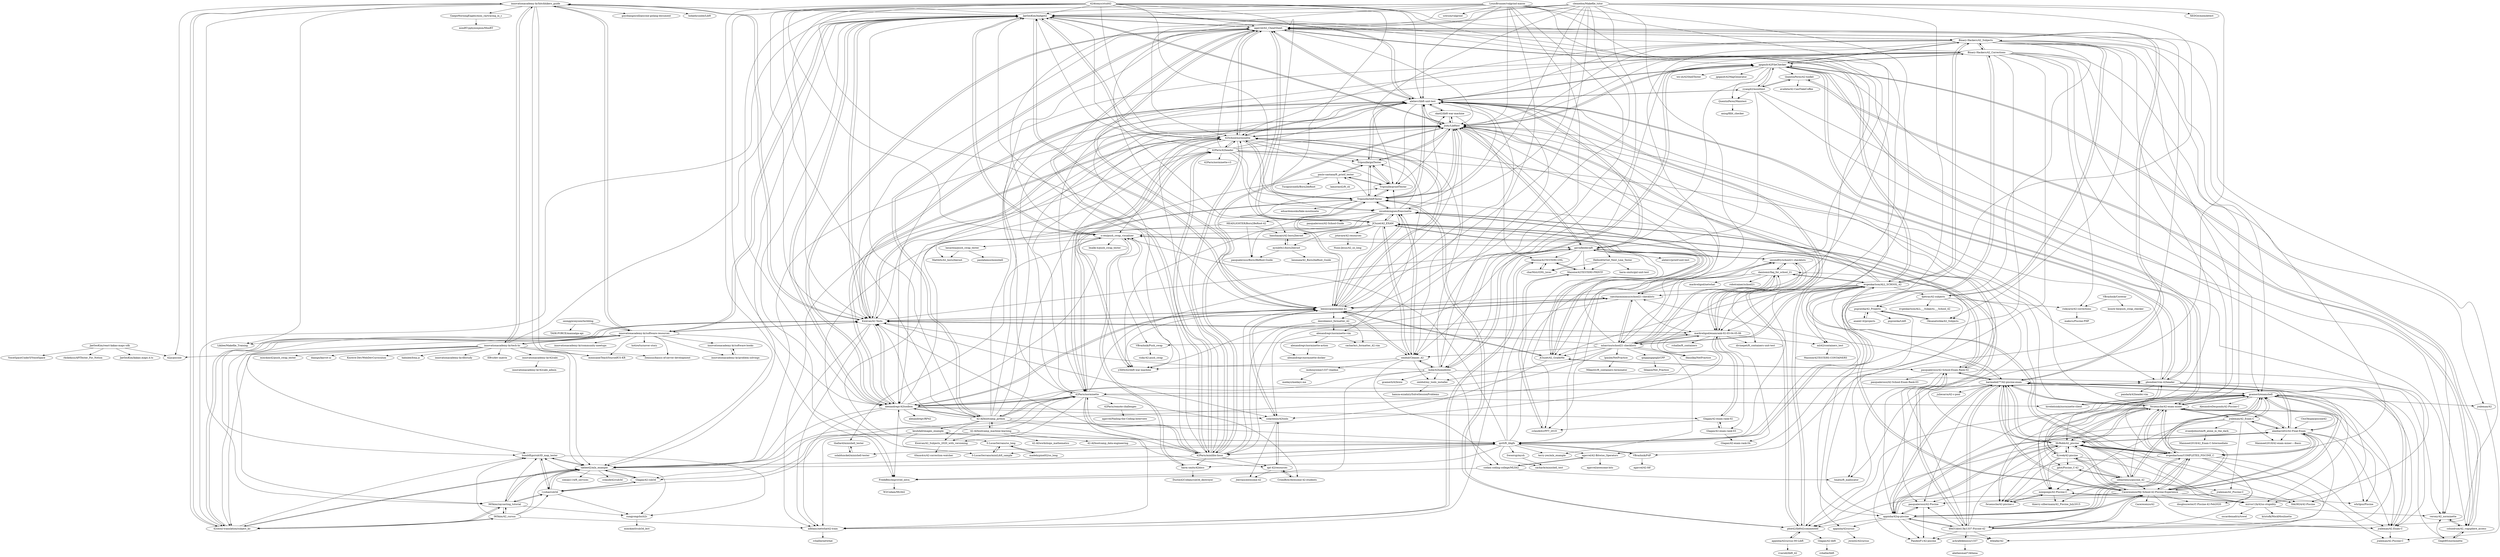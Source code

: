 digraph G {
"JaeSeoKim/react-kakao-maps-sdk" -> "JaeSeoKim/kakao.maps.d.ts"
"JaeSeoKim/react-kakao-maps-sdk" -> "42js/piscine"
"JaeSeoKim/react-kakao-maps-sdk" -> "VoiceSpaceUnder5/VoiceSpace"
"JaeSeoKim/react-kakao-maps-sdk" -> "rkskekzzz/APITester_For_Notion"
"Binary-Hackers/42_Subjects" -> "Binary-Hackers/42_Corrections"
"Binary-Hackers/42_Subjects" -> "agavrel/42_CheatSheet"
"Binary-Hackers/42_Subjects" -> "evgenkarlson/ALL_SCHOOL_42"
"Binary-Hackers/42_Subjects" -> "fpetras/42-subjects"
"Binary-Hackers/42_Subjects" -> "jgigault/42FileChecker"
"Binary-Hackers/42_Subjects" -> "psprawka/42_Projects"
"Binary-Hackers/42_Subjects" -> "Oksanatishka/42_Subjects"
"Binary-Hackers/42_Subjects" -> "alelievr/libft-unit-test"
"Binary-Hackers/42_Subjects" -> "gcamerli/examshell"
"Binary-Hackers/42_Subjects" -> "jtoty/Libftest"
"Binary-Hackers/42_Subjects" -> "fwuensche/42-exam-miner"
"Binary-Hackers/42_Subjects" -> "MrRobb/42_piscine"
"Binary-Hackers/42_Subjects" -> "42School/norminette"
"Binary-Hackers/42_Subjects" -> "evgenkarlson/COMPLETED_PISCINE_C"
"Binary-Hackers/42_Subjects" -> "qst0/ft_libgfx"
"Caceresenzo/My-School-42-Piscine-Experience" -> "barimehdi77/42-piscine-exam"
"Caceresenzo/My-School-42-Piscine-Experience" -> "alanbarrett2/42-Final-Exam"
"Caceresenzo/My-School-42-Piscine-Experience" -> "appinha/42sp-piscine"
"Caceresenzo/My-School-42-Piscine-Experience" -> "evgenkarlson/COMPLETED_PISCINE_C"
"Caceresenzo/My-School-42-Piscine-Experience" -> "gcamerli/examshell"
"Caceresenzo/My-School-42-Piscine-Experience" -> "fwuensche/42-exam-miner"
"Caceresenzo/My-School-42-Piscine-Experience" -> "MrRobb/42_piscine"
"Caceresenzo/My-School-42-Piscine-Experience" -> "48d31kh413k/1337-Piscine-42"
"Caceresenzo/My-School-42-Piscine-Experience" -> "whrlgus/Piscine"
"Caceresenzo/My-School-42-Piscine-Experience" -> "pasqualerossi/42-Piscine"
"Caceresenzo/My-School-42-Piscine-Experience" -> "Caceresenzo/42"
"Caceresenzo/My-School-42-Piscine-Experience" -> "docgloucester/C-Piscine-42-Feb2020"
"Caceresenzo/My-School-42-Piscine-Experience" -> "evgenkarlson/ALL_SCHOOL_42"
"Caceresenzo/My-School-42-Piscine-Experience" -> "jraleman/42.Exam-C"
"Caceresenzo/My-School-42-Piscine-Experience" -> "pbie42/libft42commented"
"JCluzet/42_EXAM" -> "pasqualerossi/42-School-Exam-Rank-02"
"JCluzet/42_EXAM" -> "JCluzet/42_GradeMe"
"JCluzet/42_EXAM" -> "xicodomingues/francinette"
"JCluzet/42_EXAM" -> "ombhd/Cleaner_42"
"JCluzet/42_EXAM" -> "agavrel/42_CheatSheet"
"JCluzet/42_EXAM" -> "leeoocca/awesome-42"
"JCluzet/42_EXAM" -> "jotavare/42-resources"
"JCluzet/42_EXAM" -> "ayoub0x1/born2beroot"
"JCluzet/42_EXAM" -> "mharriso/school21-checklists"
"JCluzet/42_EXAM" -> "hanshazairi/42-born2beroot"
"JCluzet/42_EXAM" -> "JaeSeoKim/badge42"
"JCluzet/42_EXAM" -> "48d31kh413k/1337-Piscine-42"
"JCluzet/42_EXAM" -> "S-LucasSerrano/miniLibX_sample"
"JCluzet/42_EXAM" -> "o-reo/push_swap_visualizer"
"JCluzet/42_EXAM" -> "Tripouille/printfTester"
"JCluzet/42_GradeMe" -> "JCluzet/42_EXAM"
"JCluzet/42_GradeMe" -> "xicodomingues/francinette"
"JCluzet/42_GradeMe" -> "leeoocca/awesome-42"
"JCluzet/42_GradeMe" -> "solareenlo/42tools"
"JCluzet/42_GradeMe" -> "pasqualerossi/42-School-Exam-Rank-02"
"S-LucasSerrano/miniLibX_sample" -> "S-LucasSerrano/so_long"
"evgenkarlson/ALL_SCHOOL_42" -> "evgenkarlson/COMPLETED_PISCINE_C"
"evgenkarlson/ALL_SCHOOL_42" -> "daniiomir/faq_for_school_21"
"evgenkarlson/ALL_SCHOOL_42" -> "leeoocca/awesome-42"
"evgenkarlson/ALL_SCHOOL_42" -> "Binary-Hackers/42_Subjects"
"evgenkarlson/ALL_SCHOOL_42" -> "agavrel/42_CheatSheet"
"evgenkarlson/ALL_SCHOOL_42" -> "markveligod/examrank-02-03-04-05-06"
"evgenkarlson/ALL_SCHOOL_42" -> "Caceresenzo/My-School-42-Piscine-Experience"
"evgenkarlson/ALL_SCHOOL_42" -> "mharriso/school21-checklists"
"evgenkarlson/ALL_SCHOOL_42" -> "barimehdi77/42-piscine-exam"
"evgenkarlson/ALL_SCHOOL_42" -> "fpetras/42-subjects"
"evgenkarlson/ALL_SCHOOL_42" -> "caecitasminimus/school21-checklists"
"evgenkarlson/ALL_SCHOOL_42" -> "appinha/42sp-piscine"
"evgenkarlson/ALL_SCHOOL_42" -> "alelievr/libft-unit-test"
"evgenkarlson/ALL_SCHOOL_42" -> "JCluzet/42_GradeMe"
"evgenkarlson/ALL_SCHOOL_42" -> "42School/norminette"
"evgenkarlson/COMPLETED_PISCINE_C" -> "evgenkarlson/ALL_SCHOOL_42"
"evgenkarlson/COMPLETED_PISCINE_C" -> "Caceresenzo/My-School-42-Piscine-Experience"
"evgenkarlson/COMPLETED_PISCINE_C" -> "appinha/42sp-piscine"
"evgenkarlson/COMPLETED_PISCINE_C" -> "jraleman/42.Exam-C"
"evgenkarlson/COMPLETED_PISCINE_C" -> "alanbarrett2/42-Final-Exam"
"evgenkarlson/COMPLETED_PISCINE_C" -> "barimehdi77/42-piscine-exam"
"evgenkarlson/COMPLETED_PISCINE_C" -> "MrRobb/42_piscine"
"evgenkarlson/COMPLETED_PISCINE_C" -> "fwuensche/42-exam-miner"
"evgenkarlson/COMPLETED_PISCINE_C" -> "PandeoF1/42-piscine"
"evgenkarlson/COMPLETED_PISCINE_C" -> "gcamerli/examshell"
"evgenkarlson/COMPLETED_PISCINE_C" -> "btleafar/42"
"evgenkarlson/COMPLETED_PISCINE_C" -> "pasqualerossi/42-Piscine"
"evgenkarlson/COMPLETED_PISCINE_C" -> "48d31kh413k/1337-Piscine-42"
"evgenkarlson/COMPLETED_PISCINE_C" -> "docgloucester/C-Piscine-42-Feb2020"
"evgenkarlson/COMPLETED_PISCINE_C" -> "daniiomir/faq_for_school_21"
"mharriso/school21-checklists" -> "markveligod/examrank-02-03-04-05-06"
"mharriso/school21-checklists" -> "o-reo/push_swap_visualizer"
"mharriso/school21-checklists" -> "ombhd/my_tools_installer"
"mharriso/school21-checklists" -> "caecitasminimus/school21-checklists"
"mharriso/school21-checklists" -> "daniiomir/faq_for_school_21"
"mharriso/school21-checklists" -> "qingqingqingli/CPP"
"mharriso/school21-checklists" -> "secondfry/school21-checklists"
"mharriso/school21-checklists" -> "ombhd/Cleaner_42"
"mharriso/school21-checklists" -> "alexandregv/42toolbox"
"mharriso/school21-checklists" -> "ifanzilka/NetPractice"
"mharriso/school21-checklists" -> "lpaube/NetPractice"
"mharriso/school21-checklists" -> "evgenkarlson/ALL_SCHOOL_42"
"mharriso/school21-checklists" -> "Kwevan/42-Tests"
"mharriso/school21-checklists" -> "terry-yes/mlx_example"
"mharriso/school21-checklists" -> "JCluzet/42_GradeMe"
"42-AI/bootcamp_python" -> "42-AI/bootcamp_machine-learning"
"42-AI/bootcamp_python" -> "alexandregv/42toolbox"
"42-AI/bootcamp_python" -> "42Paris/norminette"
"42-AI/bootcamp_python" -> "JaeSeoKim/badge42"
"42-AI/bootcamp_python" -> "Kwevan/42-Tests"
"42-AI/bootcamp_python" -> "agavrel/42_CheatSheet"
"42-AI/bootcamp_python" -> "Kwevan/42_Subjects_2020_with_versioning"
"42-AI/bootcamp_python" -> "jtoty/Libftest"
"42-AI/bootcamp_python" -> "markveligod/examrank-02-03-04-05-06"
"42-AI/bootcamp_python" -> "alelievr/libft-unit-test"
"42-AI/bootcamp_python" -> "42School/norminette"
"42-AI/bootcamp_python" -> "42Paris/minilibx-linux"
"42-AI/bootcamp_python" -> "keuhdall/images_example"
"42-AI/bootcamp_python" -> "qst0/ft_libgfx"
"42-AI/bootcamp_python" -> "Binary-Hackers/42_Corrections"
"agavrel/42_CheatSheet" -> "leeoocca/awesome-42"
"agavrel/42_CheatSheet" -> "42School/norminette"
"agavrel/42_CheatSheet" -> "JaeSeoKim/badge42"
"agavrel/42_CheatSheet" -> "alelievr/libft-unit-test"
"agavrel/42_CheatSheet" -> "jtoty/Libftest"
"agavrel/42_CheatSheet" -> "Kwevan/42-Tests"
"agavrel/42_CheatSheet" -> "alexandregv/42toolbox"
"agavrel/42_CheatSheet" -> "Binary-Hackers/42_Subjects"
"agavrel/42_CheatSheet" -> "evgenkarlson/ALL_SCHOOL_42"
"agavrel/42_CheatSheet" -> "JCluzet/42_EXAM"
"agavrel/42_CheatSheet" -> "42Paris/minilibx-linux"
"agavrel/42_CheatSheet" -> "barimehdi77/42-piscine-exam"
"agavrel/42_CheatSheet" -> "42Paris/norminette"
"agavrel/42_CheatSheet" -> "42-AI/bootcamp_python"
"agavrel/42_CheatSheet" -> "evgenkarlson/COMPLETED_PISCINE_C"
"hanshazairi/42-born2beroot" -> "ayoub0x1/born2beroot"
"LouisBrunner/valgrind-macos" -> "sowson/valgrind"
"LouisBrunner/valgrind-macos" -> "Kwevan/42-Tests"
"LouisBrunner/valgrind-macos" -> "jtoty/Libftest"
"LouisBrunner/valgrind-macos" -> "alexandregv/42toolbox"
"LouisBrunner/valgrind-macos" -> "JaeSeoKim/badge42"
"LouisBrunner/valgrind-macos" -> "alelievr/libft-unit-test"
"LouisBrunner/valgrind-macos" -> "42School/norminette"
"LouisBrunner/valgrind-macos" -> "mharriso/school21-checklists"
"LouisBrunner/valgrind-macos" -> "dawnbeen/c_formatter_42"
"LouisBrunner/valgrind-macos" -> "ombhd/Cleaner_42"
"LouisBrunner/valgrind-macos" -> "qst0/ft_libgfx"
"LouisBrunner/valgrind-macos" -> "agavrel/42_CheatSheet"
"LouisBrunner/valgrind-macos" -> "kube/42homebrew"
"LouisBrunner/valgrind-macos" -> "markveligod/examrank-02-03-04-05-06"
"LouisBrunner/valgrind-macos" -> "jgigault/42FileChecker"
"MrRobb/42_piscine" -> "Eywek/42-piscine"
"MrRobb/42_piscine" -> "alanbarrett2/42-Final-Exam"
"MrRobb/42_piscine" -> "fwuensche/42-exam-miner"
"MrRobb/42_piscine" -> "gcamerli/examshell"
"MrRobb/42_piscine" -> "Caceresenzo/My-School-42-Piscine-Experience"
"MrRobb/42_piscine" -> "sebastiencs/piscine_42"
"MrRobb/42_piscine" -> "appinha/42sp-piscine"
"MrRobb/42_piscine" -> "evgenkarlson/COMPLETED_PISCINE_C"
"MrRobb/42_piscine" -> "jtoty/Libftest"
"MrRobb/42_piscine" -> "fwuensche/42-piscine-c"
"MrRobb/42_piscine" -> "barimehdi77/42-piscine-exam"
"MrRobb/42_piscine" -> "jraleman/42.Piscine-C"
"MrRobb/42_piscine" -> "Sbk3824/42-Piscine"
"MrRobb/42_piscine" -> "mirror12k/42us-stupidity"
"MrRobb/42_piscine" -> "pbie42/libft42commented"
"fpetras/42-subjects" -> "evgenkarlson/ALL___Subjects___School_42"
"fpetras/42-subjects" -> "rizkyario/42-corrections"
"fpetras/42-subjects" -> "Binary-Hackers/42_Subjects"
"fpetras/42-subjects" -> "Oksanatishka/42_Subjects"
"fpetras/42-subjects" -> "psprawka/42_Projects"
"jgigault/42FileChecker" -> "yyang42/moulitest"
"jgigault/42FileChecker" -> "alelievr/libft-unit-test"
"jgigault/42FileChecker" -> "jtoty/Libftest"
"jgigault/42FileChecker" -> "colundrum/42_vogsphere_access"
"jgigault/42FileChecker" -> "pbondoer/vim-42header"
"jgigault/42FileChecker" -> "veroxy/42_norminette"
"jgigault/42FileChecker" -> "kube/42homebrew"
"jgigault/42FileChecker" -> "we-sh/42ShellTester"
"jgigault/42FileChecker" -> "fwuensche/42-exam-miner"
"jgigault/42FileChecker" -> "Binary-Hackers/42_Corrections"
"jgigault/42FileChecker" -> "gavinfielder/pft"
"jgigault/42FileChecker" -> "jgigault/42MapGenerator"
"jgigault/42FileChecker" -> "QuentinPerez/42-toolkit"
"jgigault/42FileChecker" -> "QuentinPerez/Maintest"
"jgigault/42FileChecker" -> "Binary-Hackers/42_Subjects"
"dawnbeen/c_formatter_42" -> "cacharle/c_formatter_42.vim"
"dawnbeen/c_formatter_42" -> "alexandregv/norminette-vim"
"dawnbeen/c_formatter_42" -> "y3ll0w42/libft-war-machine"
"appinha/42cursus" -> "jwon42/42cursus"
"VBrazhnik/FdF" -> "qst0/ft_libgfx"
"VBrazhnik/FdF" -> "agavrel/42-fdf"
"ayoub0x1/born2beroot" -> "benmaia/42_Born2beRoot_Guide"
"ayoub0x1/born2beroot" -> "pasqualerossi/Born2BeRoot-Guide"
"ayoub0x1/born2beroot" -> "hanshazairi/42-born2beroot"
"xicodomingues/francinette" -> "y3ll0w42/libft-war-machine"
"xicodomingues/francinette" -> "ombhd/Cleaner_42"
"xicodomingues/francinette" -> "pasqualerossi/42-School-Guide"
"xicodomingues/francinette" -> "leeoocca/awesome-42"
"xicodomingues/francinette" -> "JCluzet/42_GradeMe"
"xicodomingues/francinette" -> "Tripouille/libftTester"
"xicodomingues/francinette" -> "pasqualerossi/Born2BeRoot-Guide"
"xicodomingues/francinette" -> "hanshazairi/42-born2beroot"
"xicodomingues/francinette" -> "Tripouille/gnlTester"
"xicodomingues/francinette" -> "pasqualerossi/42-School-Exam-Rank-02"
"xicodomingues/francinette" -> "Tripouille/printfTester"
"xicodomingues/francinette" -> "JCluzet/42_EXAM"
"xicodomingues/francinette" -> "alelievr/libft-unit-test"
"daniiomir/faq_for_school_21" -> "secondfry/school21-checklists"
"daniiomir/faq_for_school_21" -> "markveligod/examrank-02-03-04-05-06"
"daniiomir/faq_for_school_21" -> "ifanzilka/NetPractice"
"daniiomir/faq_for_school_21" -> "evgenkarlson/ALL_SCHOOL_42"
"daniiomir/faq_for_school_21" -> "mharriso/school21-checklists"
"daniiomir/faq_for_school_21" -> "markveligod/netwhat"
"daniiomir/faq_for_school_21" -> "robotrainer/school21"
"daniiomir/faq_for_school_21" -> "caecitasminimus/school21-checklists"
"markveligod/examrank-02-03-04-05-06" -> "secondfry/school21-checklists"
"markveligod/examrank-02-03-04-05-06" -> "Glagan/42-exam-rank-02"
"markveligod/examrank-02-03-04-05-06" -> "Glagan/42-exam-rank-03"
"markveligod/examrank-02-03-04-05-06" -> "mharriso/school21-checklists"
"markveligod/examrank-02-03-04-05-06" -> "Glagan/42-exam-rank-04"
"markveligod/examrank-02-03-04-05-06" -> "rchallie/ft_containers"
"markveligod/examrank-02-03-04-05-06" -> "Kwevan/42-Tests"
"markveligod/examrank-02-03-04-05-06" -> "daniiomir/faq_for_school_21"
"markveligod/examrank-02-03-04-05-06" -> "mli42/containers_test"
"markveligod/examrank-02-03-04-05-06" -> "divinepet/ft_containers-unit-test"
"markveligod/examrank-02-03-04-05-06" -> "VBrazhnik/Push_swap"
"markveligod/examrank-02-03-04-05-06" -> "Glagan/42-cub3d"
"achrafelkhnissi/1337" -> "abellaismail7/Athena"
"42Paris/42header" -> "42Paris/norminette"
"42Paris/42header" -> "42School/norminette"
"42Paris/42header" -> "42Paris/minilibx-linux"
"42Paris/42header" -> "pbondoer/vim-42header"
"42Paris/42header" -> "42Paris/norminette-v3"
"42Paris/42header" -> "alexandregv/norminette-vim"
"42Paris/42header" -> "JaeSeoKim/badge42"
"42Paris/42header" -> "alelievr/libft-unit-test"
"42Paris/42header" -> "alexandregv/42toolbox"
"42Paris/42header" -> "jtoty/Libftest"
"42Paris/42header" -> "Tripouille/libftTester"
"42Paris/42header" -> "Tripouille/gnlTester"
"42Paris/42header" -> "xicodomingues/francinette"
"42Paris/42header" -> "agavrel/42_CheatSheet"
"42Paris/42header" -> "adblanc/netwhat42-train"
"alexandregv/norminette-vim" -> "alexandregv/norminette-action"
"alexandregv/norminette-vim" -> "alexandregv/norminette-docker"
"alexandregv/norminette-vim" -> "cacharle/c_formatter_42.vim"
"jraleman/42_Exam-C" -> "fwuensche/42-exam-miner"
"jraleman/42_Exam-C" -> "Manmeet2018/42-exam-miner----Basic"
"jraleman/42_Exam-C" -> "gcamerli/examshell"
"jraleman/42_Exam-C" -> "alanbarrett2/42-Final-Exam"
"jraleman/42_Exam-C" -> "evandjohnston/ft_alone_in_the_dark"
"jraleman/42_Exam-C" -> "jraleman/42_Piscine-C"
"jraleman/42_Exam-C" -> "fwuensche/42-piscine-c"
"jraleman/42_Exam-C" -> "miniponps/42-Piscine-C"
"JaeSeoKim/badge42" -> "o-reo/push_swap_visualizer"
"JaeSeoKim/badge42" -> "taelee42/mlx_example"
"JaeSeoKim/badge42" -> "leeoocca/awesome-42"
"JaeSeoKim/badge42" -> "alexandregv/42toolbox"
"JaeSeoKim/badge42" -> "jtoty/Libftest"
"JaeSeoKim/badge42" -> "innovationacademy-kr/hitchhikers_guide"
"JaeSeoKim/badge42" -> "Kwevan/42-Tests"
"JaeSeoKim/badge42" -> "alelievr/libft-unit-test"
"JaeSeoKim/badge42" -> "mli42/containers_test"
"JaeSeoKim/badge42" -> "42School/norminette"
"JaeSeoKim/badge42" -> "agavrel/42_CheatSheet"
"JaeSeoKim/badge42" -> "42seoul-translation/subject_ko"
"JaeSeoKim/badge42" -> "FreekBes/improved_intra"
"JaeSeoKim/badge42" -> "markveligod/examrank-02-03-04-05-06"
"JaeSeoKim/badge42" -> "innovationacademy-kr/software-resources"
"42Paris/minilibx-linux" -> "42School/norminette"
"42Paris/minilibx-linux" -> "jtoty/Libftest"
"42Paris/minilibx-linux" -> "42Paris/norminette"
"42Paris/minilibx-linux" -> "qst0/ft_libgfx"
"42Paris/minilibx-linux" -> "42Paris/42header"
"42Paris/minilibx-linux" -> "alelievr/libft-unit-test"
"42Paris/minilibx-linux" -> "gavinfielder/pft"
"42Paris/minilibx-linux" -> "JaeSeoKim/badge42"
"42Paris/minilibx-linux" -> "Kwevan/42-Tests"
"42Paris/minilibx-linux" -> "taelee42/mlx_example"
"42Paris/minilibx-linux" -> "agavrel/42_CheatSheet"
"42Paris/minilibx-linux" -> "leeoocca/awesome-42"
"42Paris/minilibx-linux" -> "harm-smits/42docs"
"42Paris/minilibx-linux" -> "o-reo/push_swap_visualizer"
"42Paris/minilibx-linux" -> "apt-42/resources"
"alanbarrett2/42-Final-Exam" -> "fwuensche/42-exam-miner"
"alanbarrett2/42-Final-Exam" -> "Caceresenzo/My-School-42-Piscine-Experience"
"alanbarrett2/42-Final-Exam" -> "jraleman/42.Exam-C"
"alanbarrett2/42-Final-Exam" -> "barimehdi77/42-piscine-exam"
"alanbarrett2/42-Final-Exam" -> "MrRobb/42_piscine"
"alanbarrett2/42-Final-Exam" -> "whrlgus/Piscine"
"alanbarrett2/42-Final-Exam" -> "jraleman/42_Exam-C"
"alanbarrett2/42-Final-Exam" -> "gcamerli/examshell"
"alanbarrett2/42-Final-Exam" -> "evgenkarlson/COMPLETED_PISCINE_C"
"alanbarrett2/42-Final-Exam" -> "Manmeet2018/42-exam-miner----Basic"
"alanbarrett2/42-Final-Exam" -> "appinha/42sp-piscine"
"fwuensche/42-exam-miner" -> "alanbarrett2/42-Final-Exam"
"fwuensche/42-exam-miner" -> "gcamerli/examshell"
"fwuensche/42-exam-miner" -> "jraleman/42_Exam-C"
"fwuensche/42-exam-miner" -> "barimehdi77/42-piscine-exam"
"fwuensche/42-exam-miner" -> "fwuensche/42-piscine-c"
"fwuensche/42-exam-miner" -> "MrRobb/42_piscine"
"fwuensche/42-exam-miner" -> "Caceresenzo/My-School-42-Piscine-Experience"
"fwuensche/42-exam-miner" -> "jtoty/Libftest"
"fwuensche/42-exam-miner" -> "jraleman/42.Exam-C"
"fwuensche/42-exam-miner" -> "whrlgus/Piscine"
"fwuensche/42-exam-miner" -> "jgigault/42FileChecker"
"fwuensche/42-exam-miner" -> "alelievr/libft-unit-test"
"fwuensche/42-exam-miner" -> "evgenkarlson/COMPLETED_PISCINE_C"
"fwuensche/42-exam-miner" -> "miniponps/42-Piscine-C"
"fwuensche/42-exam-miner" -> "pbie42/libft42commented"
"Mazoise/42TESTERS-GNL" -> "Mazoise/42TESTERS-PRINTF"
"Mazoise/42TESTERS-GNL" -> "charMstr/GNL_lover"
"Mazoise/42TESTERS-GNL" -> "adblanc/netwhat42-train"
"42School/norminette" -> "alelievr/libft-unit-test"
"42School/norminette" -> "42Paris/minilibx-linux"
"42School/norminette" -> "jtoty/Libftest"
"42School/norminette" -> "42Paris/42header"
"42School/norminette" -> "JaeSeoKim/badge42"
"42School/norminette" -> "agavrel/42_CheatSheet"
"42School/norminette" -> "alexandregv/42toolbox"
"42School/norminette" -> "Tripouille/libftTester"
"42School/norminette" -> "42Paris/norminette"
"42School/norminette" -> "leeoocca/awesome-42"
"42School/norminette" -> "Kwevan/42-Tests"
"42School/norminette" -> "o-reo/push_swap_visualizer"
"42School/norminette" -> "Tripouille/gnlTester"
"42School/norminette" -> "Tripouille/printfTester"
"42School/norminette" -> "ombhd/Cleaner_42"
"48d31kh413k/1337-Piscine-42" -> "appinha/42sp-piscine"
"48d31kh413k/1337-Piscine-42" -> "barimehdi77/42-piscine-exam"
"48d31kh413k/1337-Piscine-42" -> "Caceresenzo/My-School-42-Piscine-Experience"
"48d31kh413k/1337-Piscine-42" -> "pasqualerossi/42-Piscine"
"48d31kh413k/1337-Piscine-42" -> "alanbarrett2/42-Final-Exam"
"48d31kh413k/1337-Piscine-42" -> "evgenkarlson/COMPLETED_PISCINE_C"
"48d31kh413k/1337-Piscine-42" -> "pasqualerossi/42-School-Exam-Rank-02"
"48d31kh413k/1337-Piscine-42" -> "JCluzet/42_EXAM"
"48d31kh413k/1337-Piscine-42" -> "gcamerli/examshell"
"48d31kh413k/1337-Piscine-42" -> "agavrel/42_CheatSheet"
"48d31kh413k/1337-Piscine-42" -> "achrafelkhnissi/1337"
"48d31kh413k/1337-Piscine-42" -> "MrRobb/42_piscine"
"48d31kh413k/1337-Piscine-42" -> "PandeoF1/42-piscine"
"48d31kh413k/1337-Piscine-42" -> "btleafar/42"
"QuentinPerez/42-toolkit" -> "yyang42/moulitest"
"QuentinPerez/42-toolkit" -> "colundrum/42_vogsphere_access"
"QuentinPerez/42-toolkit" -> "avallete/42-CanITakeCoffee"
"alelievr/libft-unit-test" -> "jtoty/Libftest"
"alelievr/libft-unit-test" -> "Tripouille/libftTester"
"alelievr/libft-unit-test" -> "ska42/libft-war-machine"
"alelievr/libft-unit-test" -> "jgigault/42FileChecker"
"alelievr/libft-unit-test" -> "yyang42/moulitest"
"alelievr/libft-unit-test" -> "Tripouille/gnlTester"
"alelievr/libft-unit-test" -> "42School/norminette"
"alelievr/libft-unit-test" -> "gavinfielder/pft"
"alelievr/libft-unit-test" -> "Tripouille/printfTester"
"alelievr/libft-unit-test" -> "y3ll0w42/libft-war-machine"
"alelievr/libft-unit-test" -> "JaeSeoKim/badge42"
"alelievr/libft-unit-test" -> "pbie42/libft42commented"
"alelievr/libft-unit-test" -> "Kwevan/42-Tests"
"alelievr/libft-unit-test" -> "agavrel/42_CheatSheet"
"alelievr/libft-unit-test" -> "pbondoer/vim-42header"
"appinha/42sp-piscine" -> "pasqualerossi/42-Piscine"
"appinha/42sp-piscine" -> "barimehdi77/42-piscine-exam"
"appinha/42sp-piscine" -> "Caceresenzo/My-School-42-Piscine-Experience"
"appinha/42sp-piscine" -> "48d31kh413k/1337-Piscine-42"
"appinha/42sp-piscine" -> "evgenkarlson/COMPLETED_PISCINE_C"
"appinha/42sp-piscine" -> "btleafar/42"
"appinha/42sp-piscine" -> "PandeoF1/42-piscine"
"appinha/42sp-piscine" -> "appinha/42cursus"
"appinha/42sp-piscine" -> "MrRobb/42_piscine"
"appinha/42sp-piscine" -> "alanbarrett2/42-Final-Exam"
"appinha/42sp-piscine" -> "jraleman/42.Exam-C"
"appinha/42sp-piscine" -> "Tripouille/libftTester"
"appinha/42sp-piscine" -> "pbie42/libft42commented"
"appinha/42sp-piscine" -> "pasqualerossi/42-School-Exam-Rank-02"
"appinha/42sp-piscine" -> "gcamerli/examshell"
"barimehdi77/42-piscine-exam" -> "Caceresenzo/My-School-42-Piscine-Experience"
"barimehdi77/42-piscine-exam" -> "jraleman/42.Exam-C"
"barimehdi77/42-piscine-exam" -> "gcamerli/examshell"
"barimehdi77/42-piscine-exam" -> "fwuensche/42-exam-miner"
"barimehdi77/42-piscine-exam" -> "appinha/42sp-piscine"
"barimehdi77/42-piscine-exam" -> "alanbarrett2/42-Final-Exam"
"barimehdi77/42-piscine-exam" -> "48d31kh413k/1337-Piscine-42"
"barimehdi77/42-piscine-exam" -> "pasqualerossi/42-School-Exam-Rank-02"
"barimehdi77/42-piscine-exam" -> "evgenkarlson/COMPLETED_PISCINE_C"
"barimehdi77/42-piscine-exam" -> "PandeoF1/42-piscine"
"barimehdi77/42-piscine-exam" -> "juliecarra/42-c-pool"
"barimehdi77/42-piscine-exam" -> "MrRobb/42_piscine"
"barimehdi77/42-piscine-exam" -> "agavrel/42_CheatSheet"
"barimehdi77/42-piscine-exam" -> "pasqualerossi/42-Piscine"
"barimehdi77/42-piscine-exam" -> "caecitasminimus/school21-checklists"
"codam-coding-college/MLX42" -> "FreekBes/improved_intra"
"codam-coding-college/MLX42" -> "agavrel/42-Bitwise_Operators"
"codam-coding-college/MLX42" -> "tmatis/ft_mallocator"
"gcamerli/examshell" -> "fwuensche/42-exam-miner"
"gcamerli/examshell" -> "barimehdi77/42-piscine-exam"
"gcamerli/examshell" -> "sebastiencs/piscine_42"
"gcamerli/examshell" -> "jraleman/42_Exam-C"
"gcamerli/examshell" -> "Caceresenzo/My-School-42-Piscine-Experience"
"gcamerli/examshell" -> "alanbarrett2/42-Final-Exam"
"gcamerli/examshell" -> "MrRobb/42_piscine"
"gcamerli/examshell" -> "jraleman/42.Exam-C"
"gcamerli/examshell" -> "Sbk3824/42-Piscine"
"gcamerli/examshell" -> "jplot/Piscine_C-42"
"gcamerli/examshell" -> "Eywek/42-piscine"
"gcamerli/examshell" -> "miniponps/42-Piscine-C"
"gcamerli/examshell" -> "AlexandreDesponds/42-Piscine-C"
"gcamerli/examshell" -> "evgenkarlson/COMPLETED_PISCINE_C"
"gcamerli/examshell" -> "jraleman/42"
"mirror12k/42us-stupidity" -> "oscardemadriz/towel"
"mirror12k/42us-stupidity" -> "miniponps/42-Piscine-C"
"mirror12k/42us-stupidity" -> "kristofk/MockMoulinette"
"mirror12k/42us-stupidity" -> "veroxy/42_norminette"
"ombhd/Cleaner_42" -> "ombhd/my_tools_installer"
"ombhd/Cleaner_42" -> "xicodomingues/francinette"
"ombhd/Cleaner_42" -> "leeoocca/awesome-42"
"ombhd/Cleaner_42" -> "mohouyizme/1337-readme"
"ombhd/Cleaner_42" -> "y3ll0w42/libft-war-machine"
"ombhd/Cleaner_42" -> "kube/42homebrew"
"ombhd/Cleaner_42" -> "JCluzet/42_EXAM"
"ombhd/Cleaner_42" -> "codam-coding-college/MLX42"
"y3ll0w42/libft-war-machine" -> "Tripouille/libftTester"
"365kim/raycasting_tutorial" -> "taelee42/mlx_example"
"365kim/raycasting_tutorial" -> "humblEgo/cub3D_map_tester"
"365kim/raycasting_tutorial" -> "l-yohai/cub3d"
"365kim/raycasting_tutorial" -> "42seoul-translation/subject_ko"
"365kim/raycasting_tutorial" -> "sungyongcho/ii2r"
"365kim/raycasting_tutorial" -> "365kim/42_cursus"
"42Paris/norminette" -> "42Paris/42header"
"42Paris/norminette" -> "alexandregv/42toolbox"
"42Paris/norminette" -> "Kwevan/42_Subjects_2020_with_versioning"
"42Paris/norminette" -> "gavinfielder/pft"
"42Paris/norminette" -> "pbondoer/vim-42header"
"42Paris/norminette" -> "42Paris/minilibx-linux"
"42Paris/norminette" -> "jtoty/Libftest"
"42Paris/norminette" -> "42School/norminette"
"42Paris/norminette" -> "taelee42/mlx_example"
"42Paris/norminette" -> "42Paris/remote-challenges"
"42Paris/norminette" -> "hivehelsinki/norminette-client"
"42Paris/norminette" -> "adblanc/netwhat42-train"
"42Paris/norminette" -> "CriimBow/Awesome-42-students"
"42Paris/norminette" -> "alelievr/libft-unit-test"
"42Paris/norminette" -> "42-AI/bootcamp_python"
"hivehelsinki/norminette-client" -> "pbondoer/vim-42header"
"keuhdall/images_example" -> "qst0/ft_libgfx"
"keuhdall/images_example" -> "l-yohai/cub3d"
"keuhdall/images_example" -> "S-LucasSerrano/miniLibX_sample"
"keuhdall/images_example" -> "Glagan/42-cub3d"
"l-yohai/cub3d" -> "humblEgo/cub3D_map_tester"
"l-yohai/cub3d" -> "sungyongcho/ii2r"
"l-yohai/cub3d" -> "taelee42/mlx_example"
"l-yohai/cub3d" -> "365kim/raycasting_tutorial"
"l-yohai/cub3d" -> "Glagan/42-cub3d"
"mohouyizme/1337-readme" -> "medayz/medayz.me"
"taelee42/mlx_example" -> "humblEgo/cub3D_map_tester"
"taelee42/mlx_example" -> "l-yohai/cub3d"
"taelee42/mlx_example" -> "365kim/raycasting_tutorial"
"taelee42/mlx_example" -> "Glagan/42-cub3d"
"taelee42/mlx_example" -> "42seoul-translation/subject_ko"
"taelee42/mlx_example" -> "sungyongcho/ii2r"
"taelee42/mlx_example" -> "simian114/ft_services"
"taelee42/mlx_example" -> "cclaude42/cub3d"
"solareenlo/42tools" -> "apt-42/resources"
"solareenlo/42tools" -> "leeoocca/awesome-42"
"solareenlo/42tools" -> "jterrazz/awesome-42"
"42Atomys/stud42" -> "JCluzet/42_EXAM"
"42Atomys/stud42" -> "agavrel/42_CheatSheet"
"42Atomys/stud42" -> "mharriso/school21-checklists"
"42Atomys/stud42" -> "Kwevan/42-Tests"
"42Atomys/stud42" -> "42School/norminette"
"42Atomys/stud42" -> "alelievr/libft-unit-test"
"42Atomys/stud42" -> "JaeSeoKim/badge42"
"42Atomys/stud42" -> "o-reo/push_swap_visualizer"
"42Atomys/stud42" -> "leeoocca/awesome-42"
"42Atomys/stud42" -> "Tripouille/libftTester"
"42Atomys/stud42" -> "alexandregv/42toolbox"
"42Atomys/stud42" -> "xicodomingues/francinette"
"42Atomys/stud42" -> "42-AI/bootcamp_python"
"42Atomys/stud42" -> "tmatis/ft_mallocator"
"42Atomys/stud42" -> "FreekBes/improved_intra"
"clemedon/Makefile_tutor" -> "xicodomingues/francinette"
"clemedon/Makefile_tutor" -> "agavrel/42_CheatSheet"
"clemedon/Makefile_tutor" -> "42Paris/minilibx-linux"
"clemedon/Makefile_tutor" -> "ombhd/Cleaner_42"
"clemedon/Makefile_tutor" -> "leeoocca/awesome-42"
"clemedon/Makefile_tutor" -> "JaeSeoKim/badge42"
"clemedon/Makefile_tutor" -> "o-reo/push_swap_visualizer"
"clemedon/Makefile_tutor" -> "qst0/ft_libgfx"
"clemedon/Makefile_tutor" -> "Tripouille/libftTester"
"clemedon/Makefile_tutor" -> "mli42/containers_test"
"clemedon/Makefile_tutor" -> "JCluzet/42_GradeMe"
"clemedon/Makefile_tutor" -> "XEDGit/memdetect"
"clemedon/Makefile_tutor" -> "hanshazairi/42-born2beroot"
"clemedon/Makefile_tutor" -> "Tripouille/printfTester"
"clemedon/Makefile_tutor" -> "tmatis/ft_mallocator"
"Binary-Hackers/42_Corrections" -> "Binary-Hackers/42_Subjects"
"Binary-Hackers/42_Corrections" -> "qst0/ft_libgfx"
"Binary-Hackers/42_Corrections" -> "jgigault/42FileChecker"
"Binary-Hackers/42_Corrections" -> "rizkyario/42-corrections"
"Binary-Hackers/42_Corrections" -> "jtoty/Libftest"
"Binary-Hackers/42_Corrections" -> "kube/42homebrew"
"Binary-Hackers/42_Corrections" -> "42Paris/norminette"
"Binary-Hackers/42_Corrections" -> "gcamerli/examshell"
"Binary-Hackers/42_Corrections" -> "alexandregv/42toolbox"
"Binary-Hackers/42_Corrections" -> "fwuensche/42-exam-miner"
"Binary-Hackers/42_Corrections" -> "agavrel/42_CheatSheet"
"Binary-Hackers/42_Corrections" -> "veroxy/42_norminette"
"Binary-Hackers/42_Corrections" -> "jraleman/42"
"Binary-Hackers/42_Corrections" -> "VBrazhnik/FdF"
"Binary-Hackers/42_Corrections" -> "agavrel/42-Bitwise_Operators"
"Glagan/42-exam-rank-02" -> "Glagan/42-exam-rank-03"
"Glagan/42-exam-rank-02" -> "cclaude42/PFT_2019"
"Glagan/42-exam-rank-02" -> "markveligod/examrank-02-03-04-05-06"
"S-LucasSerrano/so_long" -> "madebypixel02/so_long"
"S-LucasSerrano/so_long" -> "S-LucasSerrano/miniLibX_sample"
"gavinfielder/pft" -> "Mazoise/42TESTERS-PRINTF"
"gavinfielder/pft" -> "cclaude42/PFT_2019"
"gavinfielder/pft" -> "jtoty/Libftest"
"gavinfielder/pft" -> "Mazoise/42TESTERS-GNL"
"gavinfielder/pft" -> "charMstr/GNL_lover"
"gavinfielder/pft" -> "alelievr/printf-unit-test"
"gavinfielder/pft" -> "secondfry/school21-checklists"
"gavinfielder/pft" -> "adblanc/netwhat42-train"
"gavinfielder/pft" -> "alelievr/libft-unit-test"
"jraleman/42" -> "jraleman/42.Piscine-C"
"jraleman/42.Exam-C" -> "jraleman/42.Piscine-C"
"jraleman/42.Exam-C" -> "barimehdi77/42-piscine-exam"
"kube/42homebrew" -> "gcamerli/42brew"
"kube/42homebrew" -> "jgigault/42FileChecker"
"kube/42homebrew" -> "pbondoer/vim-42header"
"kube/42homebrew" -> "ombhd/Cleaner_42"
"kube/42homebrew" -> "alelievr/libft-unit-test"
"kube/42homebrew" -> "ombhd/my_tools_installer"
"kube/42homebrew" -> "alexandregv/42toolbox"
"kube/42homebrew" -> "jtoty/Libftest"
"kube/42homebrew" -> "codam-coding-college/MLX42"
"kube/42homebrew" -> "FreekBes/improved_intra"
"kube/42homebrew" -> "Kwevan/42-Tests"
"qingqingqingli/CPP" -> "tblaase/Net_Practice"
"Kwevan/42-Tests" -> "42seoul-translation/subject_ko"
"Kwevan/42-Tests" -> "caecitasminimus/school21-checklists"
"Kwevan/42-Tests" -> "taelee42/mlx_example"
"Kwevan/42-Tests" -> "alexandregv/42toolbox"
"Kwevan/42-Tests" -> "innovationacademy-kr/hitchhikers_guide"
"Kwevan/42-Tests" -> "leeoocca/awesome-42"
"Kwevan/42-Tests" -> "markveligod/examrank-02-03-04-05-06"
"Kwevan/42-Tests" -> "solareenlo/42tools"
"Kwevan/42-Tests" -> "JaeSeoKim/badge42"
"Kwevan/42-Tests" -> "gavinfielder/pft"
"Kwevan/42-Tests" -> "innovationacademy-kr/software-resources"
"Kwevan/42-Tests" -> "jtoty/Libftest"
"Kwevan/42-Tests" -> "humblEgo/cub3D_map_tester"
"Kwevan/42-Tests" -> "adblanc/netwhat42-train"
"Kwevan/42-Tests" -> "alelievr/libft-unit-test"
"anaiel/-42projects" -> "psprawka/42_Projects"
"pasqualerossi/42-School-Exam-Rank-02" -> "JCluzet/42_EXAM"
"pasqualerossi/42-School-Exam-Rank-02" -> "pasqualerossi/42-School-Exam-Rank-03"
"pasqualerossi/42-School-Exam-Rank-02" -> "xicodomingues/francinette"
"pasqualerossi/42-School-Exam-Rank-02" -> "barimehdi77/42-piscine-exam"
"pasqualerossi/42-School-Exam-Rank-02" -> "JCluzet/42_GradeMe"
"pasqualerossi/42-School-Exam-Rank-02" -> "pasqualerossi/42-Piscine"
"pasqualerossi/42-School-Exam-Rank-02" -> "jraleman/42.Exam-C"
"pasqualerossi/42-School-Exam-Rank-02" -> "pbie42/libft42commented"
"psprawka/42_Projects" -> "Oksanatishka/42_Subjects"
"psprawka/42_Projects" -> "anaiel/-42projects"
"psprawka/42_Projects" -> "psprawka/Libft"
"psprawka/42_Projects" -> "appinha/42cursus"
"o-reo/push_swap_visualizer" -> "laisarena/push_swap_tester"
"o-reo/push_swap_visualizer" -> "JaeSeoKim/badge42"
"o-reo/push_swap_visualizer" -> "VBrazhnik/Push_swap"
"o-reo/push_swap_visualizer" -> "harm-smits/42docs"
"o-reo/push_swap_visualizer" -> "lmalki-h/push_swap_tester"
"o-reo/push_swap_visualizer" -> "gavinfielder/pft"
"o-reo/push_swap_visualizer" -> "thallard/minishell_tester"
"Hellio404/Get_Next_Line_Tester" -> "harm-smits/gnl-unit-test"
"Hellio404/Get_Next_Line_Tester" -> "charMstr/GNL_lover"
"Hellio404/Get_Next_Line_Tester" -> "Mazoise/42TESTERS-PRINTF"
"charMstr/GNL_lover" -> "Mazoise/42TESTERS-GNL"
"innovationacademy-kr/tech-hr" -> "innovationacademy-kr/hitchhikers_guide"
"innovationacademy-kr/tech-hr" -> "innovationacademy-kr/software-resources"
"innovationacademy-kr/tech-hr" -> "Knowre-Dev/WebDevCurriculum" ["e"=1]
"innovationacademy-kr/tech-hr" -> "minnsane/TeachYourselfCS-KR" ["e"=1]
"innovationacademy-kr/tech-hr" -> "hahnlee/hwp.js" ["e"=1]
"innovationacademy-kr/tech-hr" -> "42js/piscine"
"innovationacademy-kr/tech-hr" -> "innovationacademy-kr/dbstudy"
"innovationacademy-kr/tech-hr" -> "EBvi/dev-matrix" ["e"=1]
"innovationacademy-kr/tech-hr" -> "minckim42/push_swap_tester"
"innovationacademy-kr/tech-hr" -> "Zeniuus/basics-of-server-development" ["e"=1]
"innovationacademy-kr/tech-hr" -> "innovationacademy-kr/42cabi"
"innovationacademy-kr/tech-hr" -> "42seoul-translation/subject_ko"
"innovationacademy-kr/tech-hr" -> "taelee42/mlx_example"
"innovationacademy-kr/tech-hr" -> "JaeSeoKim/badge42"
"innovationacademy-kr/tech-hr" -> "daangn/karrot-ui" ["e"=1]
"Tripouille/libftTester" -> "alelievr/libft-unit-test"
"Tripouille/libftTester" -> "Tripouille/gnlTester"
"Tripouille/libftTester" -> "y3ll0w42/libft-war-machine"
"Tripouille/libftTester" -> "Tripouille/printfTester"
"Tripouille/libftTester" -> "jtoty/Libftest"
"Tripouille/libftTester" -> "paulo-santana/ft_printf_tester"
"Tripouille/libftTester" -> "xicodomingues/francinette"
"Tripouille/libftTester" -> "ska42/libft-war-machine"
"Tripouille/libftTester" -> "pbie42/libft42commented"
"Tripouille/libftTester" -> "42School/norminette"
"Tripouille/libftTester" -> "leeoocca/awesome-42"
"Tripouille/libftTester" -> "HEADLIGHTER/Born2BeRoot-42"
"Tripouille/libftTester" -> "eduardomosko/fake-moulinnete"
"apt-42/resources" -> "CriimBow/Awesome-42-students"
"apt-42/resources" -> "solareenlo/42tools"
"apt-42/resources" -> "jterrazz/awesome-42"
"caecitasminimus/school21-checklists" -> "secondfry/school21-checklists"
"caecitasminimus/school21-checklists" -> "Kwevan/42-Tests"
"caecitasminimus/school21-checklists" -> "solareenlo/42tools"
"caecitasminimus/school21-checklists" -> "markveligod/examrank-02-03-04-05-06"
"caecitasminimus/school21-checklists" -> "leeoocca/awesome-42"
"caecitasminimus/school21-checklists" -> "mharriso/school21-checklists"
"leeoocca/awesome-42" -> "solareenlo/42tools"
"leeoocca/awesome-42" -> "agavrel/42_CheatSheet"
"leeoocca/awesome-42" -> "JaeSeoKim/badge42"
"leeoocca/awesome-42" -> "xicodomingues/francinette"
"leeoocca/awesome-42" -> "Kwevan/42-Tests"
"leeoocca/awesome-42" -> "alexandregv/42toolbox"
"leeoocca/awesome-42" -> "JCluzet/42_GradeMe"
"leeoocca/awesome-42" -> "ombhd/Cleaner_42"
"leeoocca/awesome-42" -> "Tripouille/libftTester"
"leeoocca/awesome-42" -> "42School/norminette"
"leeoocca/awesome-42" -> "dawnbeen/c_formatter_42"
"leeoocca/awesome-42" -> "caecitasminimus/school21-checklists"
"leeoocca/awesome-42" -> "alelievr/libft-unit-test"
"leeoocca/awesome-42" -> "jtoty/Libftest"
"leeoocca/awesome-42" -> "y3ll0w42/libft-war-machine"
"paulo-santana/ft_printf_tester" -> "Tripouille/printfTester"
"paulo-santana/ft_printf_tester" -> "Tripouille/gnlTester"
"paulo-santana/ft_printf_tester" -> "Tucapulcinelli/Born2beRoot"
"paulo-santana/ft_printf_tester" -> "Matth0s/42_born2beroot"
"paulo-santana/ft_printf_tester" -> "lamorim42/ft_cli"
"42seoul-translation/subject_ko" -> "taelee42/mlx_example"
"42seoul-translation/subject_ko" -> "365kim/raycasting_tutorial"
"42seoul-translation/subject_ko" -> "365kim/42_cursus"
"42seoul-translation/subject_ko" -> "Kwevan/42-Tests"
"42seoul-translation/subject_ko" -> "humblEgo/cub3D_map_tester"
"42seoul-translation/subject_ko" -> "innovationacademy-kr/hitchhikers_guide"
"alexandregv/42toolbox" -> "JaeSeoKim/badge42"
"alexandregv/42toolbox" -> "Kwevan/42-Tests"
"alexandregv/42toolbox" -> "42Paris/norminette"
"alexandregv/42toolbox" -> "leeoocca/awesome-42"
"alexandregv/42toolbox" -> "Glagan/42-exam-rank-02"
"alexandregv/42toolbox" -> "adblanc/netwhat42-train"
"alexandregv/42toolbox" -> "42School/norminette"
"alexandregv/42toolbox" -> "solareenlo/42tools"
"alexandregv/42toolbox" -> "alexandregv/RP42"
"alexandregv/42toolbox" -> "42-AI/bootcamp_python"
"alexandregv/42toolbox" -> "taelee42/mlx_example"
"alexandregv/42toolbox" -> "jtoty/Libftest"
"alexandregv/42toolbox" -> "o-reo/push_swap_visualizer"
"alexandregv/42toolbox" -> "agavrel/42_CheatSheet"
"alexandregv/42toolbox" -> "FreekBes/improved_intra"
"innovationacademy-kr/software-resources" -> "innovationacademy-kr/hitchhikers_guide"
"innovationacademy-kr/software-resources" -> "innovationacademy-kr/community-meetups" ["e"=1]
"innovationacademy-kr/software-resources" -> "innovationacademy-kr/tech-hr"
"innovationacademy-kr/software-resources" -> "Kwevan/42-Tests"
"innovationacademy-kr/software-resources" -> "42seoul-translation/subject_ko"
"innovationacademy-kr/software-resources" -> "taelee42/mlx_example"
"innovationacademy-kr/software-resources" -> "365kim/raycasting_tutorial"
"innovationacademy-kr/software-resources" -> "JaeSeoKim/badge42"
"innovationacademy-kr/software-resources" -> "hotire/turnover-story" ["e"=1]
"innovationacademy-kr/software-resources" -> "minnsane/TeachYourselfCS-KR" ["e"=1]
"innovationacademy-kr/software-resources" -> "innovationacademy-kr/problem-solvings"
"innovationacademy-kr/software-resources" -> "innovationacademy-kr/software-books"
"innovationacademy-kr/software-resources" -> "Likilee/Makefile_Training"
"innovationacademy-kr/software-resources" -> "humblEgo/cub3D_map_tester"
"innovationacademy-kr/software-resources" -> "Zeniuus/basics-of-server-development" ["e"=1]
"seonggwonyoon/techblog" -> "innovationacademy-kr/software-resources"
"seonggwonyoon/techblog" -> "TASK-FORCE/mannalga-api" ["e"=1]
"qst0/ft_libgfx" -> "VBrazhnik/FdF"
"qst0/ft_libgfx" -> "keuhdall/images_example"
"qst0/ft_libgfx" -> "terry-yes/mlx_example"
"qst0/ft_libgfx" -> "42Paris/minilibx-linux"
"qst0/ft_libgfx" -> "S-LucasSerrano/miniLibX_sample"
"qst0/ft_libgfx" -> "taelee42/mlx_example"
"qst0/ft_libgfx" -> "Binary-Hackers/42_Corrections"
"qst0/ft_libgfx" -> "agavrel/42-Bitwise_Operators"
"qst0/ft_libgfx" -> "gavinfielder/pft"
"qst0/ft_libgfx" -> "jtoty/Libftest"
"qst0/ft_libgfx" -> "o-reo/push_swap_visualizer"
"qst0/ft_libgfx" -> "harm-smits/42docs"
"qst0/ft_libgfx" -> "solaldunckel/minishell-tester"
"qst0/ft_libgfx" -> "cacharle/minishell_test"
"qst0/ft_libgfx" -> "Swoorup/mysh"
"innovationacademy-kr/hitchhikers_guide" -> "innovationacademy-kr/software-resources"
"innovationacademy-kr/hitchhikers_guide" -> "42seoul-translation/subject_ko"
"innovationacademy-kr/hitchhikers_guide" -> "innovationacademy-kr/tech-hr"
"innovationacademy-kr/hitchhikers_guide" -> "taelee42/mlx_example"
"innovationacademy-kr/hitchhikers_guide" -> "Kwevan/42-Tests"
"innovationacademy-kr/hitchhikers_guide" -> "JaeSeoKim/badge42"
"innovationacademy-kr/hitchhikers_guide" -> "GaepoMorningEagles/mini_raytracing_in_c"
"innovationacademy-kr/hitchhikers_guide" -> "Likilee/Makefile_Training"
"innovationacademy-kr/hitchhikers_guide" -> "365kim/raycasting_tutorial"
"innovationacademy-kr/hitchhikers_guide" -> "42js/piscine"
"innovationacademy-kr/hitchhikers_guide" -> "goyohangoyoill/piscine-golang-document"
"innovationacademy-kr/hitchhikers_guide" -> "minnsane/TeachYourselfCS-KR" ["e"=1]
"innovationacademy-kr/hitchhikers_guide" -> "hidaehyunlee/Libft"
"jtoty/Libftest" -> "alelievr/libft-unit-test"
"jtoty/Libftest" -> "Tripouille/libftTester"
"jtoty/Libftest" -> "ska42/libft-war-machine"
"jtoty/Libftest" -> "gavinfielder/pft"
"jtoty/Libftest" -> "jgigault/42FileChecker"
"jtoty/Libftest" -> "Tripouille/gnlTester"
"jtoty/Libftest" -> "Tripouille/printfTester"
"jtoty/Libftest" -> "JaeSeoKim/badge42"
"jtoty/Libftest" -> "42Paris/minilibx-linux"
"jtoty/Libftest" -> "pbie42/libft42commented"
"jtoty/Libftest" -> "42School/norminette"
"jtoty/Libftest" -> "cclaude42/PFT_2019"
"jtoty/Libftest" -> "taelee42/mlx_example"
"jtoty/Libftest" -> "Hellio404/Get_Next_Line_Tester"
"jtoty/Libftest" -> "Kwevan/42-Tests"
"365kim/42_cursus" -> "42seoul-translation/subject_ko"
"365kim/42_cursus" -> "taelee42/mlx_example"
"365kim/42_cursus" -> "humblEgo/cub3D_map_tester"
"365kim/42_cursus" -> "365kim/raycasting_tutorial"
"365kim/42_cursus" -> "adblanc/netwhat42-train"
"365kim/42_cursus" -> "l-yohai/cub3d"
"GaepoMorningEagles/mini_raytracing_in_c" -> "miniRT-jiphyeonjeon/MiniRT"
"Glagan/42-exam-rank-03" -> "Glagan/42-exam-rank-02"
"Glagan/42-exam-rank-03" -> "Glagan/42-exam-rank-04"
"pbondoer/vim-42header" -> "hivehelsinki/norminette-client"
"pbondoer/vim-42header" -> "jgigault/42FileChecker"
"pbondoer/vim-42header" -> "42Paris/norminette"
"pbondoer/vim-42header" -> "mirror12k/42us-stupidity"
"pbondoer/vim-42header" -> "veroxy/42_norminette"
"pbondoer/vim-42header" -> "pandark/42header.vim"
"pbondoer/vim-42header" -> "Gegel85/norminette"
"pbondoer/vim-42header" -> "alelievr/libft-unit-test"
"pbondoer/vim-42header" -> "jtoty/Libftest"
"thallard/minishell_tester" -> "solaldunckel/minishell-tester"
"jplot/Piscine_C-42" -> "fwuensche/42-piscine-c"
"jplot/Piscine_C-42" -> "sebastiencs/piscine_42"
"sebastiencs/piscine_42" -> "jplot/Piscine_C-42"
"sebastiencs/piscine_42" -> "gcamerli/examshell"
"sebastiencs/piscine_42" -> "miniponps/42-Piscine-C"
"sebastiencs/piscine_42" -> "Eywek/42-piscine"
"sebastiencs/piscine_42" -> "MrRobb/42_piscine"
"sebastiencs/piscine_42" -> "jraleman/42_Piscine-C"
"sebastiencs/piscine_42" -> "thierry-silbermann/42_Piscine_July2015"
"sebastiencs/piscine_42" -> "fwuensche/42-exam-miner"
"sebastiencs/piscine_42" -> "Sbk3824/42-Piscine"
"sebastiencs/piscine_42" -> "Caceresenzo/My-School-42-Piscine-Experience"
"VBrazhnik/Corewar" -> "ksnow-be/push_swap_checker"
"VBrazhnik/Corewar" -> "rizkyario/42-corrections"
"rizkyario/42-corrections" -> "maksru/Piscine-PHP"
"innovationacademy-kr/software-books" -> "innovationacademy-kr/problem-solvings"
"42-AI/bootcamp_machine-learning" -> "42-AI/bootcamp_python"
"42-AI/bootcamp_machine-learning" -> "42-AI/bootcamp_data-engineering"
"42-AI/bootcamp_machine-learning" -> "42-AI/workshops_mathematics"
"42-AI/bootcamp_machine-learning" -> "adblanc/netwhat42-train"
"42-AI/bootcamp_machine-learning" -> "Kwevan/42_Subjects_2020_with_versioning"
"42-AI/bootcamp_machine-learning" -> "alexandregv/42toolbox"
"42-AI/bootcamp_machine-learning" -> "42Paris/norminette"
"42-AI/bootcamp_machine-learning" -> "apt-42/resources"
"adblanc/netwhat42-train" -> "Mazoise/42TESTERS-GNL"
"adblanc/netwhat42-train" -> "rchallie/netwhat"
"humblEgo/cub3D_map_tester" -> "taelee42/mlx_example"
"humblEgo/cub3D_map_tester" -> "l-yohai/cub3d"
"humblEgo/cub3D_map_tester" -> "sungyongcho/ii2r"
"secondfry/school21-checklists" -> "daniiomir/faq_for_school_21"
"secondfry/school21-checklists" -> "markveligod/examrank-02-03-04-05-06"
"secondfry/school21-checklists" -> "gavinfielder/pft"
"secondfry/school21-checklists" -> "caecitasminimus/school21-checklists"
"secondfry/school21-checklists" -> "divinepet/ft_containers-unit-test"
"ChuOkupai/piscine42" -> "alanbarrett2/42-Final-Exam"
"miniponps/42-Piscine-C" -> "fwuensche/42-piscine-c"
"miniponps/42-Piscine-C" -> "thierry-silbermann/42_Piscine_July2015"
"miniponps/42-Piscine-C" -> "mirror12k/42us-stupidity"
"harm-smits/42docs" -> "Dustin42Codam/cub3d_destroyer"
"harm-smits/42docs" -> "o-reo/push_swap_visualizer"
"Mazoise/42TESTERS-PRINTF" -> "cclaude42/PFT_2019"
"Mazoise/42TESTERS-PRINTF" -> "Mazoise/42TESTERS-GNL"
"cclaude42/PFT_2019" -> "Mazoise/42TESTERS-PRINTF"
"pbie42/libft42commented" -> "appinha/42cursus-00-Libft"
"pbie42/libft42commented" -> "Glagan/42-libft"
"pbie42/libft42commented" -> "jtoty/Libftest"
"pbie42/libft42commented" -> "alelievr/libft-unit-test"
"pbie42/libft42commented" -> "Tripouille/libftTester"
"veroxy/42_norminette" -> "colundrum/42_vogsphere_access"
"yyang42/moulitest" -> "jgigault/42FileChecker"
"yyang42/moulitest" -> "QuentinPerez/Maintest"
"yyang42/moulitest" -> "alelievr/libft-unit-test"
"yyang42/moulitest" -> "QuentinPerez/42-toolkit"
"yyang42/moulitest" -> "mirror12k/42us-stupidity"
"yyang42/moulitest" -> "colundrum/42_vogsphere_access"
"yyang42/moulitest" -> "gavinfielder/pft"
"42Paris/remote-challenges" -> "agavrel/Nailing-the-Coding-Interview"
"Kwevan/42_Subjects_2020_with_versioning" -> "t0mm4rx/42-correction-watcher"
"mli42/containers_test" -> "Mazoise/42TESTERS-CONTAINERS"
"innovationacademy-kr/42cabi" -> "innovationacademy-kr/42cabi_admin"
"appinha/42cursus-00-Libft" -> "vvarodi/libft_42"
"appinha/42cursus-00-Libft" -> "pbie42/libft42commented"
"jotavare/42-resources" -> "Nuno-Jesus/42_so_long"
"lpaube/NetPractice" -> "Mikastiv/ft_containers-terminator"
"Glagan/42-libft" -> "rchallie/libft"
"madebypixel02/so_long" -> "S-LucasSerrano/so_long"
"ombhd/my_tools_installer" -> "hamza-ezzahiry/SolveSessionProblems"
"VBrazhnik/Push_swap" -> "rizky/42-push_swap"
"QuentinPerez/Maintest" -> "anisg/fillit_checker"
"agavrel/42-Bitwise_Operators" -> "agavrel/awesome-bits"
"agavrel/42-Bitwise_Operators" -> "codam-coding-college/MLX42"
"Tripouille/gnlTester" -> "Tripouille/printfTester"
"Tripouille/gnlTester" -> "Tripouille/libftTester"
"Tripouille/gnlTester" -> "paulo-santana/ft_printf_tester"
"Tripouille/gnlTester" -> "jtoty/Libftest"
"Tripouille/gnlTester" -> "alelievr/libft-unit-test"
"ska42/libft-war-machine" -> "alelievr/libft-unit-test"
"ska42/libft-war-machine" -> "jtoty/Libftest"
"ska42/libft-war-machine" -> "Mazoise/42TESTERS-GNL"
"pasqualerossi/42-Piscine" -> "PandeoF1/42-piscine"
"pasqualerossi/42-Piscine" -> "appinha/42sp-piscine"
"HEADLIGHTER/Born2BeRoot-42" -> "pasqualerossi/Born2BeRoot-Guide"
"HEADLIGHTER/Born2BeRoot-42" -> "S-LucasSerrano/so_long"
"HEADLIGHTER/Born2BeRoot-42" -> "hanshazairi/42-born2beroot"
"Gegel85/norminette" -> "veroxy/42_norminette"
"Gegel85/norminette" -> "colundrum/42_vogsphere_access"
"colundrum/42_vogsphere_access" -> "veroxy/42_norminette"
"colundrum/42_vogsphere_access" -> "jgigault/42FileChecker"
"colundrum/42_vogsphere_access" -> "QuentinPerez/42-toolkit"
"colundrum/42_vogsphere_access" -> "Gegel85/norminette"
"FreekBes/improved_intra" -> "W2Codam/MLX42"
"Oksanatishka/42_Subjects" -> "psprawka/42_Projects"
"Swoorup/mysh" -> "cacharle/minishell_test"
"Tripouille/printfTester" -> "paulo-santana/ft_printf_tester"
"Tripouille/printfTester" -> "Tripouille/gnlTester"
"Tripouille/printfTester" -> "Tripouille/libftTester"
"jraleman/42_Piscine-C" -> "fwuensche/42-piscine-c"
"jraleman/42_Piscine-C" -> "Sbk3824/42-Piscine"
"Eywek/42-piscine" -> "MrRobb/42_piscine"
"Eywek/42-piscine" -> "fwuensche/42-piscine-c"
"Eywek/42-piscine" -> "miniponps/42-Piscine-C"
"Eywek/42-piscine" -> "sebastiencs/piscine_42"
"Eywek/42-piscine" -> "gcamerli/examshell"
"Eywek/42-piscine" -> "jplot/Piscine_C-42"
"Eywek/42-piscine" -> "fwuensche/42-exam-miner"
"Eywek/42-piscine" -> "mirror12k/42us-stupidity"
"Eywek/42-piscine" -> "Caceresenzo/My-School-42-Piscine-Experience"
"solaldunckel/minishell-tester" -> "thallard/minishell_tester"
"CriimBow/Awesome-42-students" -> "apt-42/resources"
"evandjohnston/ft_alone_in_the_dark" -> "Manmeet2018/42_Exam-C-Intermediate"
"laisarena/push_swap_tester" -> "Matth0s/42_born2beroot"
"laisarena/push_swap_tester" -> "paulahemsi/minishell"
"sungyongcho/ii2r" -> "minckim0/cub3d_lect"
"fwuensche/42-piscine-c" -> "miniponps/42-Piscine-C"
"alexandregv/norminette-action" -> "alexandregv/norminette-docker"
"Glagan/42-cub3d" -> "humblEgo/cub3D_map_tester"
"Glagan/42-cub3d" -> "taelee42/mlx_example"
"Glagan/42-cub3d" -> "l-yohai/cub3d"
"innovationacademy-kr/problem-solvings" -> "innovationacademy-kr/software-books"
"JaeSeoKim/react-kakao-maps-sdk" ["l"="43.662,-17.132"]
"JaeSeoKim/kakao.maps.d.ts" ["l"="43.627,-17.138"]
"42js/piscine" ["l"="43.721,-17.09"]
"VoiceSpaceUnder5/VoiceSpace" ["l"="43.65,-17.16"]
"rkskekzzz/APITester_For_Notion" ["l"="43.643,-17.144"]
"Binary-Hackers/42_Subjects" ["l"="43.923,-16.919"]
"Binary-Hackers/42_Corrections" ["l"="43.903,-16.939"]
"agavrel/42_CheatSheet" ["l"="43.891,-16.955"]
"evgenkarlson/ALL_SCHOOL_42" ["l"="43.931,-16.946"]
"fpetras/42-subjects" ["l"="43.908,-16.864"]
"jgigault/42FileChecker" ["l"="43.944,-16.964"]
"psprawka/42_Projects" ["l"="43.92,-16.823"]
"Oksanatishka/42_Subjects" ["l"="43.916,-16.845"]
"alelievr/libft-unit-test" ["l"="43.903,-16.969"]
"gcamerli/examshell" ["l"="43.986,-16.89"]
"jtoty/Libftest" ["l"="43.892,-16.98"]
"fwuensche/42-exam-miner" ["l"="43.971,-16.918"]
"MrRobb/42_piscine" ["l"="43.97,-16.894"]
"42School/norminette" ["l"="43.875,-16.981"]
"evgenkarlson/COMPLETED_PISCINE_C" ["l"="43.956,-16.91"]
"qst0/ft_libgfx" ["l"="43.833,-16.986"]
"Caceresenzo/My-School-42-Piscine-Experience" ["l"="43.974,-16.904"]
"barimehdi77/42-piscine-exam" ["l"="43.944,-16.904"]
"alanbarrett2/42-Final-Exam" ["l"="43.979,-16.875"]
"appinha/42sp-piscine" ["l"="43.947,-16.885"]
"48d31kh413k/1337-Piscine-42" ["l"="43.93,-16.885"]
"whrlgus/Piscine" ["l"="43.997,-16.866"]
"pasqualerossi/42-Piscine" ["l"="43.938,-16.868"]
"Caceresenzo/42" ["l"="44.049,-16.917"]
"docgloucester/C-Piscine-42-Feb2020" ["l"="43.995,-16.926"]
"jraleman/42.Exam-C" ["l"="43.962,-16.878"]
"pbie42/libft42commented" ["l"="43.906,-16.91"]
"JCluzet/42_EXAM" ["l"="43.859,-16.918"]
"pasqualerossi/42-School-Exam-Rank-02" ["l"="43.9,-16.891"]
"JCluzet/42_GradeMe" ["l"="43.888,-16.931"]
"xicodomingues/francinette" ["l"="43.871,-16.926"]
"ombhd/Cleaner_42" ["l"="43.853,-16.95"]
"leeoocca/awesome-42" ["l"="43.88,-16.968"]
"jotavare/42-resources" ["l"="43.819,-16.852"]
"ayoub0x1/born2beroot" ["l"="43.812,-16.873"]
"mharriso/school21-checklists" ["l"="43.912,-17.003"]
"hanshazairi/42-born2beroot" ["l"="43.828,-16.899"]
"JaeSeoKim/badge42" ["l"="43.843,-17"]
"S-LucasSerrano/miniLibX_sample" ["l"="43.788,-16.937"]
"o-reo/push_swap_visualizer" ["l"="43.84,-17.014"]
"Tripouille/printfTester" ["l"="43.851,-16.936"]
"solareenlo/42tools" ["l"="43.9,-17.008"]
"S-LucasSerrano/so_long" ["l"="43.762,-16.9"]
"daniiomir/faq_for_school_21" ["l"="43.951,-17.001"]
"markveligod/examrank-02-03-04-05-06" ["l"="43.898,-17.036"]
"caecitasminimus/school21-checklists" ["l"="43.923,-16.992"]
"PandeoF1/42-piscine" ["l"="43.951,-16.868"]
"btleafar/42" ["l"="43.962,-16.857"]
"ombhd/my_tools_installer" ["l"="43.923,-16.972"]
"qingqingqingli/CPP" ["l"="44.003,-17.056"]
"secondfry/school21-checklists" ["l"="43.93,-17.026"]
"alexandregv/42toolbox" ["l"="43.878,-17.003"]
"ifanzilka/NetPractice" ["l"="43.968,-17.026"]
"lpaube/NetPractice" ["l"="43.981,-17.066"]
"Kwevan/42-Tests" ["l"="43.857,-17.014"]
"terry-yes/mlx_example" ["l"="43.86,-17.035"]
"42-AI/bootcamp_python" ["l"="43.872,-17.017"]
"42-AI/bootcamp_machine-learning" ["l"="43.879,-17.063"]
"42Paris/norminette" ["l"="43.888,-17.014"]
"Kwevan/42_Subjects_2020_with_versioning" ["l"="43.876,-17.081"]
"42Paris/minilibx-linux" ["l"="43.865,-17"]
"keuhdall/images_example" ["l"="43.807,-17.005"]
"LouisBrunner/valgrind-macos" ["l"="43.857,-16.985"]
"sowson/valgrind" ["l"="43.781,-16.978"]
"dawnbeen/c_formatter_42" ["l"="43.932,-17.009"]
"kube/42homebrew" ["l"="43.871,-16.962"]
"Eywek/42-piscine" ["l"="44.003,-16.905"]
"sebastiencs/piscine_42" ["l"="44.019,-16.896"]
"fwuensche/42-piscine-c" ["l"="44.013,-16.886"]
"jraleman/42.Piscine-C" ["l"="43.975,-16.844"]
"Sbk3824/42-Piscine" ["l"="44.034,-16.889"]
"mirror12k/42us-stupidity" ["l"="44.003,-16.944"]
"evgenkarlson/ALL___Subjects___School_42" ["l"="43.898,-16.816"]
"rizkyario/42-corrections" ["l"="43.884,-16.832"]
"yyang42/moulitest" ["l"="43.966,-16.98"]
"colundrum/42_vogsphere_access" ["l"="43.986,-16.972"]
"pbondoer/vim-42header" ["l"="43.938,-16.986"]
"veroxy/42_norminette" ["l"="43.97,-16.96"]
"we-sh/42ShellTester" ["l"="44.015,-16.981"]
"gavinfielder/pft" ["l"="43.903,-17.02"]
"jgigault/42MapGenerator" ["l"="44.018,-16.963"]
"QuentinPerez/42-toolkit" ["l"="44.002,-16.991"]
"QuentinPerez/Maintest" ["l"="44.002,-16.973"]
"cacharle/c_formatter_42.vim" ["l"="43.974,-17.043"]
"alexandregv/norminette-vim" ["l"="43.96,-17.055"]
"y3ll0w42/libft-war-machine" ["l"="43.907,-16.953"]
"appinha/42cursus" ["l"="43.944,-16.804"]
"jwon42/42cursus" ["l"="43.948,-16.764"]
"VBrazhnik/FdF" ["l"="43.82,-16.937"]
"agavrel/42-fdf" ["l"="43.784,-16.912"]
"benmaia/42_Born2beRoot_Guide" ["l"="43.785,-16.846"]
"pasqualerossi/Born2BeRoot-Guide" ["l"="43.829,-16.882"]
"pasqualerossi/42-School-Guide" ["l"="43.848,-16.871"]
"Tripouille/libftTester" ["l"="43.878,-16.94"]
"Tripouille/gnlTester" ["l"="43.865,-16.948"]
"markveligod/netwhat" ["l"="43.995,-17.024"]
"robotrainer/school21" ["l"="44.013,-17.024"]
"Glagan/42-exam-rank-02" ["l"="43.915,-17.065"]
"Glagan/42-exam-rank-03" ["l"="43.922,-17.091"]
"Glagan/42-exam-rank-04" ["l"="43.914,-17.105"]
"rchallie/ft_containers" ["l"="43.939,-17.092"]
"mli42/containers_test" ["l"="43.82,-17.02"]
"divinepet/ft_containers-unit-test" ["l"="43.946,-17.065"]
"VBrazhnik/Push_swap" ["l"="43.856,-17.079"]
"Glagan/42-cub3d" ["l"="43.829,-17.054"]
"achrafelkhnissi/1337" ["l"="43.97,-16.804"]
"abellaismail7/Athena" ["l"="43.986,-16.768"]
"42Paris/42header" ["l"="43.895,-16.995"]
"42Paris/norminette-v3" ["l"="43.944,-17.031"]
"adblanc/netwhat42-train" ["l"="43.872,-17.046"]
"alexandregv/norminette-action" ["l"="43.985,-17.1"]
"alexandregv/norminette-docker" ["l"="43.979,-17.086"]
"jraleman/42_Exam-C" ["l"="44.013,-16.872"]
"Manmeet2018/42-exam-miner----Basic" ["l"="44.027,-16.845"]
"evandjohnston/ft_alone_in_the_dark" ["l"="44.07,-16.836"]
"jraleman/42_Piscine-C" ["l"="44.05,-16.872"]
"miniponps/42-Piscine-C" ["l"="44.021,-16.912"]
"taelee42/mlx_example" ["l"="43.82,-17.038"]
"innovationacademy-kr/hitchhikers_guide" ["l"="43.787,-17.058"]
"42seoul-translation/subject_ko" ["l"="43.807,-17.041"]
"FreekBes/improved_intra" ["l"="43.815,-16.978"]
"innovationacademy-kr/software-resources" ["l"="43.784,-17.041"]
"harm-smits/42docs" ["l"="43.837,-17.037"]
"apt-42/resources" ["l"="43.912,-17.037"]
"Mazoise/42TESTERS-GNL" ["l"="43.896,-17.054"]
"Mazoise/42TESTERS-PRINTF" ["l"="43.899,-17.069"]
"charMstr/GNL_lover" ["l"="43.91,-17.077"]
"avallete/42-CanITakeCoffee" ["l"="44.046,-17.008"]
"ska42/libft-war-machine" ["l"="43.911,-16.986"]
"juliecarra/42-c-pool" ["l"="44.011,-16.927"]
"codam-coding-college/MLX42" ["l"="43.809,-16.958"]
"agavrel/42-Bitwise_Operators" ["l"="43.793,-16.955"]
"tmatis/ft_mallocator" ["l"="43.803,-16.94"]
"jplot/Piscine_C-42" ["l"="44.03,-16.876"]
"AlexandreDesponds/42-Piscine-C" ["l"="44.009,-16.839"]
"jraleman/42" ["l"="43.946,-16.85"]
"oscardemadriz/towel" ["l"="44.043,-16.956"]
"kristofk/MockMoulinette" ["l"="44.049,-16.944"]
"mohouyizme/1337-readme" ["l"="43.761,-16.919"]
"365kim/raycasting_tutorial" ["l"="43.8,-17.068"]
"humblEgo/cub3D_map_tester" ["l"="43.815,-17.056"]
"l-yohai/cub3d" ["l"="43.803,-17.054"]
"sungyongcho/ii2r" ["l"="43.796,-17.082"]
"365kim/42_cursus" ["l"="43.819,-17.069"]
"42Paris/remote-challenges" ["l"="43.783,-17.013"]
"hivehelsinki/norminette-client" ["l"="43.95,-17.018"]
"CriimBow/Awesome-42-students" ["l"="43.928,-17.056"]
"medayz/medayz.me" ["l"="43.728,-16.909"]
"simian114/ft_services" ["l"="43.809,-17.095"]
"cclaude42/cub3d" ["l"="43.765,-17.029"]
"jterrazz/awesome-42" ["l"="43.938,-17.043"]
"42Atomys/stud42" ["l"="43.844,-16.969"]
"clemedon/Makefile_tutor" ["l"="43.832,-16.951"]
"XEDGit/memdetect" ["l"="43.797,-16.921"]
"cclaude42/PFT_2019" ["l"="43.908,-17.05"]
"madebypixel02/so_long" ["l"="43.738,-16.884"]
"alelievr/printf-unit-test" ["l"="43.935,-17.075"]
"gcamerli/42brew" ["l"="43.837,-16.918"]
"tblaase/Net_Practice" ["l"="44.041,-17.079"]
"anaiel/-42projects" ["l"="43.915,-16.795"]
"pasqualerossi/42-School-Exam-Rank-03" ["l"="43.874,-16.846"]
"psprawka/Libft" ["l"="43.919,-16.78"]
"laisarena/push_swap_tester" ["l"="43.745,-16.969"]
"lmalki-h/push_swap_tester" ["l"="43.848,-17.064"]
"thallard/minishell_tester" ["l"="43.836,-17.07"]
"Hellio404/Get_Next_Line_Tester" ["l"="43.898,-17.086"]
"harm-smits/gnl-unit-test" ["l"="43.906,-17.127"]
"innovationacademy-kr/tech-hr" ["l"="43.756,-17.055"]
"Knowre-Dev/WebDevCurriculum" ["l"="44.937,-16.678"]
"minnsane/TeachYourselfCS-KR" ["l"="44.892,-16.742"]
"hahnlee/hwp.js" ["l"="45.104,-16.775"]
"innovationacademy-kr/dbstudy" ["l"="43.717,-17.056"]
"EBvi/dev-matrix" ["l"="44.91,-16.65"]
"minckim42/push_swap_tester" ["l"="43.718,-17.072"]
"Zeniuus/basics-of-server-development" ["l"="44.669,-16.725"]
"innovationacademy-kr/42cabi" ["l"="43.698,-17.066"]
"daangn/karrot-ui" ["l"="45.134,-16.673"]
"paulo-santana/ft_printf_tester" ["l"="43.82,-16.918"]
"HEADLIGHTER/Born2BeRoot-42" ["l"="43.805,-16.895"]
"eduardomosko/fake-moulinnete" ["l"="43.859,-16.887"]
"Tucapulcinelli/Born2beRoot" ["l"="43.783,-16.892"]
"Matth0s/42_born2beroot" ["l"="43.766,-16.937"]
"lamorim42/ft_cli" ["l"="43.789,-16.881"]
"alexandregv/RP42" ["l"="43.924,-17.042"]
"innovationacademy-kr/community-meetups" ["l"="44.866,-16.646"]
"hotire/turnover-story" ["l"="44.822,-16.713"]
"innovationacademy-kr/problem-solvings" ["l"="43.732,-17.043"]
"innovationacademy-kr/software-books" ["l"="43.741,-17.032"]
"Likilee/Makefile_Training" ["l"="43.762,-17.075"]
"seonggwonyoon/techblog" ["l"="43.744,-17.119"]
"TASK-FORCE/mannalga-api" ["l"="44.617,-16.657"]
"solaldunckel/minishell-tester" ["l"="43.841,-17.051"]
"cacharle/minishell_test" ["l"="43.768,-16.994"]
"Swoorup/mysh" ["l"="43.75,-16.991"]
"GaepoMorningEagles/mini_raytracing_in_c" ["l"="43.741,-17.095"]
"goyohangoyoill/piscine-golang-document" ["l"="43.769,-17.09"]
"hidaehyunlee/Libft" ["l"="43.77,-17.105"]
"miniRT-jiphyeonjeon/MiniRT" ["l"="43.716,-17.115"]
"pandark/42header.vim" ["l"="43.979,-17.01"]
"Gegel85/norminette" ["l"="43.987,-16.988"]
"thierry-silbermann/42_Piscine_July2015" ["l"="44.051,-16.9"]
"VBrazhnik/Corewar" ["l"="43.864,-16.767"]
"ksnow-be/push_swap_checker" ["l"="43.855,-16.736"]
"maksru/Piscine-PHP" ["l"="43.875,-16.799"]
"42-AI/bootcamp_data-engineering" ["l"="43.888,-17.111"]
"42-AI/workshops_mathematics" ["l"="43.874,-17.109"]
"rchallie/netwhat" ["l"="43.857,-17.1"]
"ChuOkupai/piscine42" ["l"="44.017,-16.814"]
"Dustin42Codam/cub3d_destroyer" ["l"="43.831,-17.091"]
"appinha/42cursus-00-Libft" ["l"="43.882,-16.864"]
"Glagan/42-libft" ["l"="43.852,-16.84"]
"agavrel/Nailing-the-Coding-Interview" ["l"="43.726,-17.01"]
"t0mm4rx/42-correction-watcher" ["l"="43.874,-17.128"]
"Mazoise/42TESTERS-CONTAINERS" ["l"="43.811,-17.079"]
"innovationacademy-kr/42cabi_admin" ["l"="43.672,-17.073"]
"vvarodi/libft_42" ["l"="43.861,-16.82"]
"Nuno-Jesus/42_so_long" ["l"="43.803,-16.828"]
"Mikastiv/ft_containers-terminator" ["l"="44.01,-17.093"]
"rchallie/libft" ["l"="43.831,-16.807"]
"hamza-ezzahiry/SolveSessionProblems" ["l"="43.971,-16.999"]
"rizky/42-push_swap" ["l"="43.845,-17.124"]
"anisg/fillit_checker" ["l"="44.039,-16.982"]
"agavrel/awesome-bits" ["l"="43.753,-16.946"]
"W2Codam/MLX42" ["l"="43.765,-16.964"]
"Manmeet2018/42_Exam-C-Intermediate" ["l"="44.096,-16.82"]
"paulahemsi/minishell" ["l"="43.701,-16.963"]
"minckim0/cub3d_lect" ["l"="43.791,-17.111"]
}